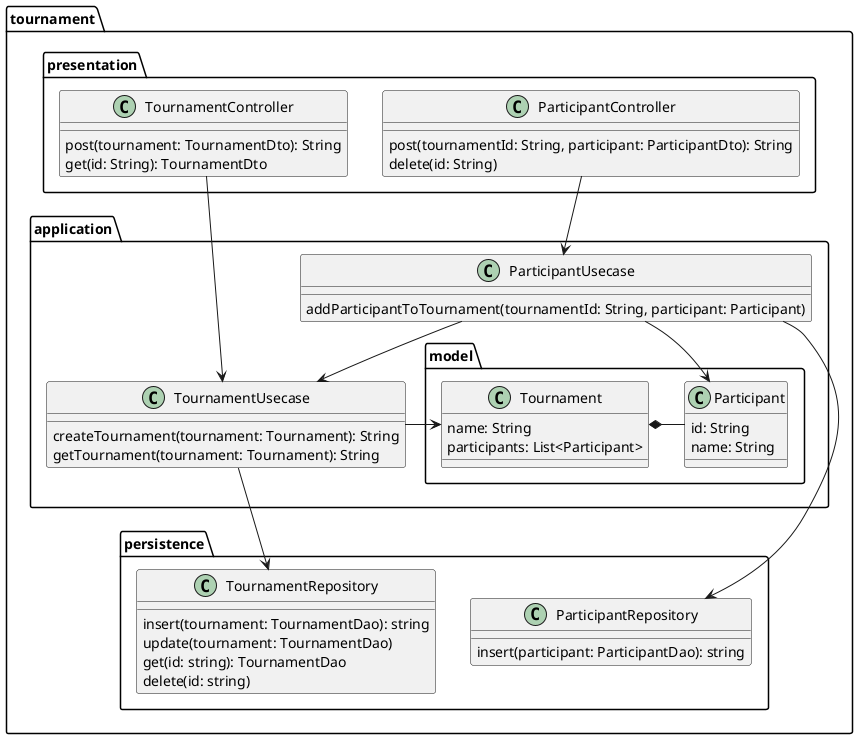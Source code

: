 @startuml
'https://plantuml.com/class-diagram

package tournament.presentation {
    class TournamentController {
        post(tournament: TournamentDto): String
        get(id: String): TournamentDto
    }

    class ParticipantController {
        post(tournamentId: String, participant: ParticipantDto): String
        delete(id: String)
    }
}

package tournament.application {
    class TournamentUsecase {
        createTournament(tournament: Tournament): String
        getTournament(tournament: Tournament): String
    }

    class ParticipantUsecase {
        addParticipantToTournament(tournamentId: String, participant: Participant)
    }

    package "tournament.application.model" {
        class Tournament {
            name: String
            participants: List<Participant>
        }

        class Participant {
            id: String
            name: String
        }
    }
}

package tournament.persistence {
    class TournamentRepository {
        insert(tournament: TournamentDao): string
        update(tournament: TournamentDao)
        get(id: string): TournamentDao
        delete(id: string)
    }

    class ParticipantRepository {
        insert(participant: ParticipantDao): string
    }
}

TournamentController --> TournamentUsecase
ParticipantController --> ParticipantUsecase
ParticipantUsecase --> TournamentUsecase
ParticipantUsecase --> Participant
TournamentUsecase -right-> Tournament
ParticipantUsecase --> ParticipantRepository
TournamentUsecase -down-> TournamentRepository
Tournament *-right- Participant



@enduml